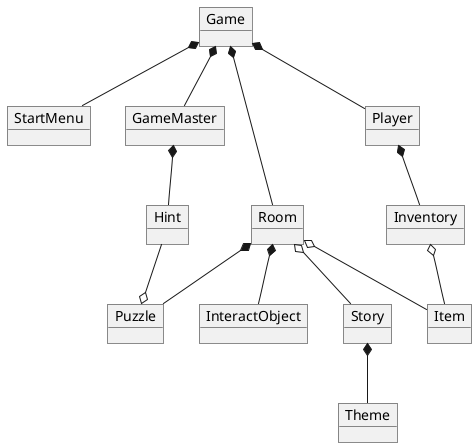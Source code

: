 @startuml

object Game
object StartMenu
object GameMaster
object Player
object Room
object Inventory
object Hint
object Puzzle
object InteractObject
object Item
object Story
object Theme

Game *-- GameMaster
Game *-- StartMenu
Game *-- Player
Game *-- Room

GameMaster *-- Hint

Hint --o Puzzle

Room *-- Puzzle
Room *-- InteractObject
Room o-- Item
Room o-- Story

Player *-- Inventory

Inventory o-- Item

Story *-- Theme

@enduml
